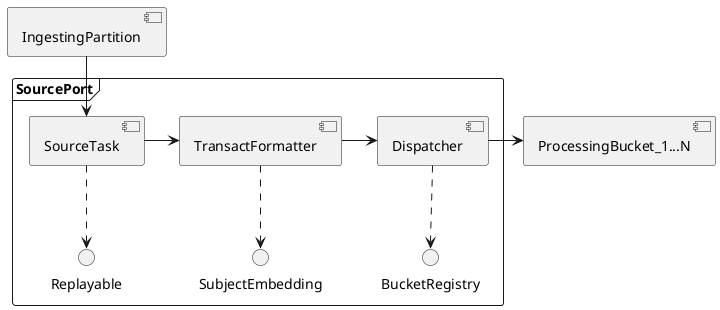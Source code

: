 @startuml
component IngestingPartition

frame SourcePort {
    component SourceTask
    interface Replayable
    SourceTask ..> Replayable

    component TransactFormatter
    interface SubjectEmbedding
    TransactFormatter ..> SubjectEmbedding

    component Dispatcher
    interface BucketRegistry
    Dispatcher ..> BucketRegistry

    SourceTask -r-> TransactFormatter
    TransactFormatter -r-> Dispatcher
}

component ProcessingBucket_1...N as buckets

IngestingPartition --> SourceTask

Dispatcher -r-> buckets
@enduml
